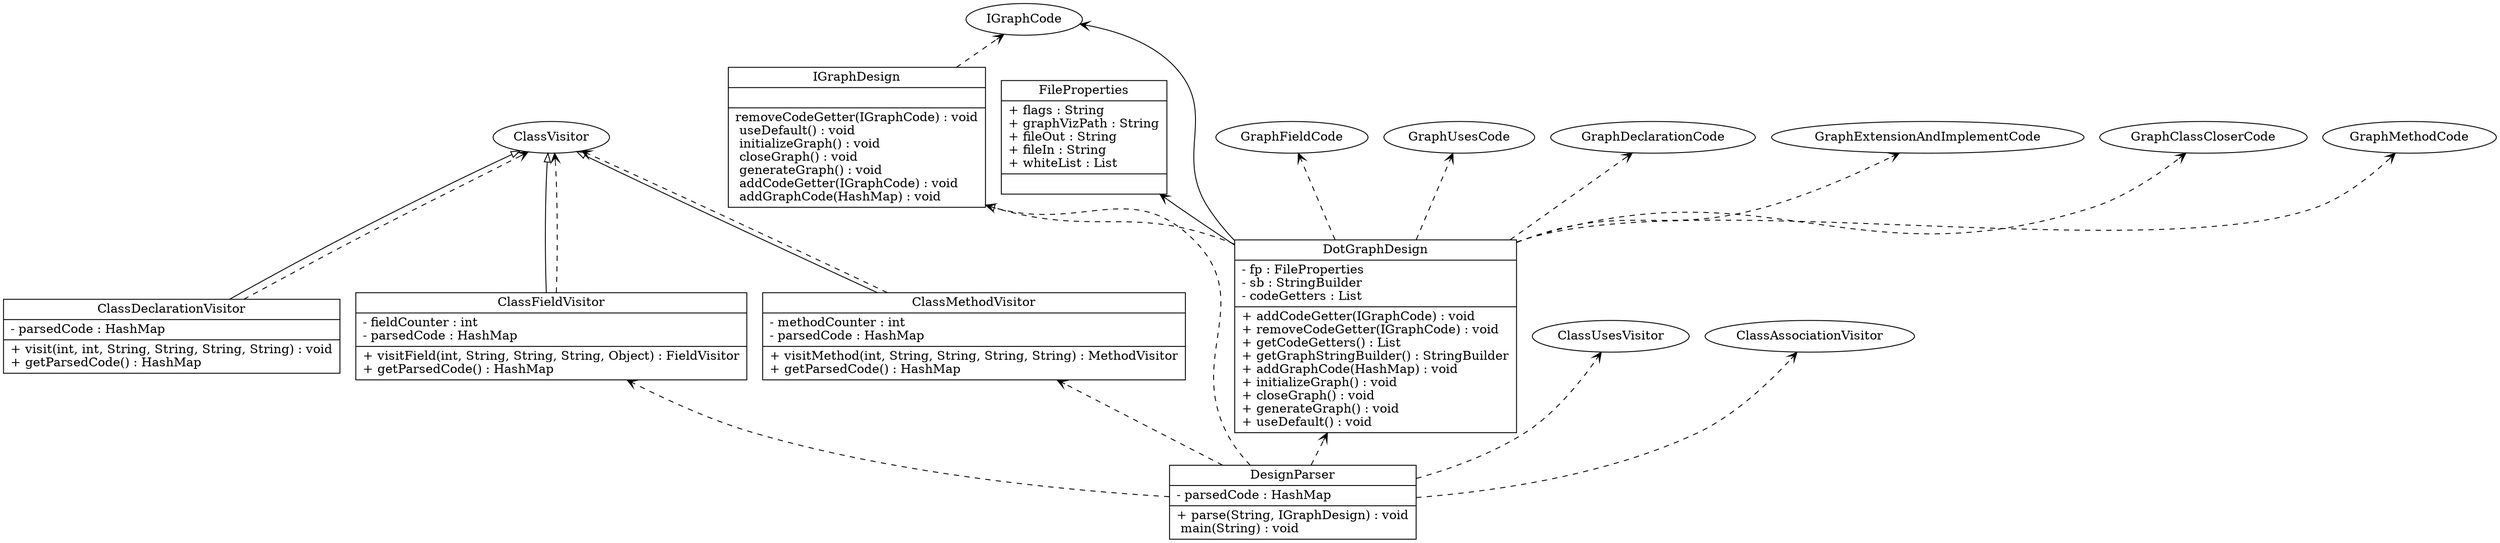 digraph G{
rankdir=BT;
ClassDeclarationVisitor [
shape="record",
label = "{ClassDeclarationVisitor|- parsedCode : HashMap\l|+ visit(int, int, String, String, String, String) : void\l+ getParsedCode() : HashMap\l}"
];ClassDeclarationVisitor -> ClassVisitor [arrowhead="onormal", style="solid"];ClassDeclarationVisitor -> ClassVisitor [arrowhead="open", style="dashed"];ClassFieldVisitor [
shape="record",
label = "{ClassFieldVisitor|- fieldCounter : int\l- parsedCode : HashMap\l|+ visitField(int, String, String, String, Object) : FieldVisitor\l+ getParsedCode() : HashMap\l}"
];ClassFieldVisitor -> ClassVisitor [arrowhead="onormal", style="solid"];ClassFieldVisitor -> ClassVisitor [arrowhead="open", style="dashed"];ClassMethodVisitor [
shape="record",
label = "{ClassMethodVisitor|- methodCounter : int\l- parsedCode : HashMap\l|+ visitMethod(int, String, String, String, String) : MethodVisitor\l+ getParsedCode() : HashMap\l}"
];ClassMethodVisitor -> ClassVisitor [arrowhead="onormal", style="solid"];ClassMethodVisitor -> ClassVisitor [arrowhead="open", style="dashed"];DesignParser [
shape="record",
label = "{DesignParser|- parsedCode : HashMap\l|+ parse(String, IGraphDesign) : void\l main(String) : void\l}"
];DesignParser -> IGraphDesign [arrowhead="open", style="dashed"];DesignParser -> DotGraphDesign [arrowhead="open", style="dashed"];DesignParser -> ClassUsesVisitor [arrowhead="open", style="dashed"];DesignParser -> ClassAssociationVisitor [arrowhead="open", style="dashed"];DesignParser -> ClassFieldVisitor [arrowhead="open", style="dashed"];DesignParser -> ClassMethodVisitor [arrowhead="open", style="dashed"];DotGraphDesign [
shape="record",
label = "{DotGraphDesign|- fp : FileProperties\l- sb : StringBuilder\l- codeGetters : List\l|+ addCodeGetter(IGraphCode) : void\l+ removeCodeGetter(IGraphCode) : void\l+ getCodeGetters() : List\l+ getGraphStringBuilder() : StringBuilder\l+ addGraphCode(HashMap) : void\l+ initializeGraph() : void\l+ closeGraph() : void\l+ generateGraph() : void\l+ useDefault() : void\l}"
];DotGraphDesign -> IGraphDesign [arrowhead="onormal", style="dashed"];DotGraphDesign -> FileProperties [arrowhead="open", style="solid"];DotGraphDesign -> IGraphCode [arrowhead="open", style="solid"];DotGraphDesign -> GraphFieldCode [arrowhead="open", style="dashed"];DotGraphDesign -> GraphUsesCode [arrowhead="open", style="dashed"];DotGraphDesign -> GraphDeclarationCode [arrowhead="open", style="dashed"];DotGraphDesign -> GraphExtensionAndImplementCode [arrowhead="open", style="dashed"];DotGraphDesign -> GraphClassCloserCode [arrowhead="open", style="dashed"];DotGraphDesign -> GraphMethodCode [arrowhead="open", style="dashed"];FileProperties [
shape="record",
label = "{FileProperties|+ flags : String\l+ graphVizPath : String\l+ fileOut : String\l+ fileIn : String\l+ whiteList : List\l|}"
];IGraphDesign [
shape="record",
label = "{IGraphDesign|| removeCodeGetter(IGraphCode) : void\l useDefault() : void\l initializeGraph() : void\l closeGraph() : void\l generateGraph() : void\l addCodeGetter(IGraphCode) : void\l addGraphCode(HashMap) : void\l}"
];IGraphDesign -> IGraphCode [arrowhead="open", style="dashed"];}